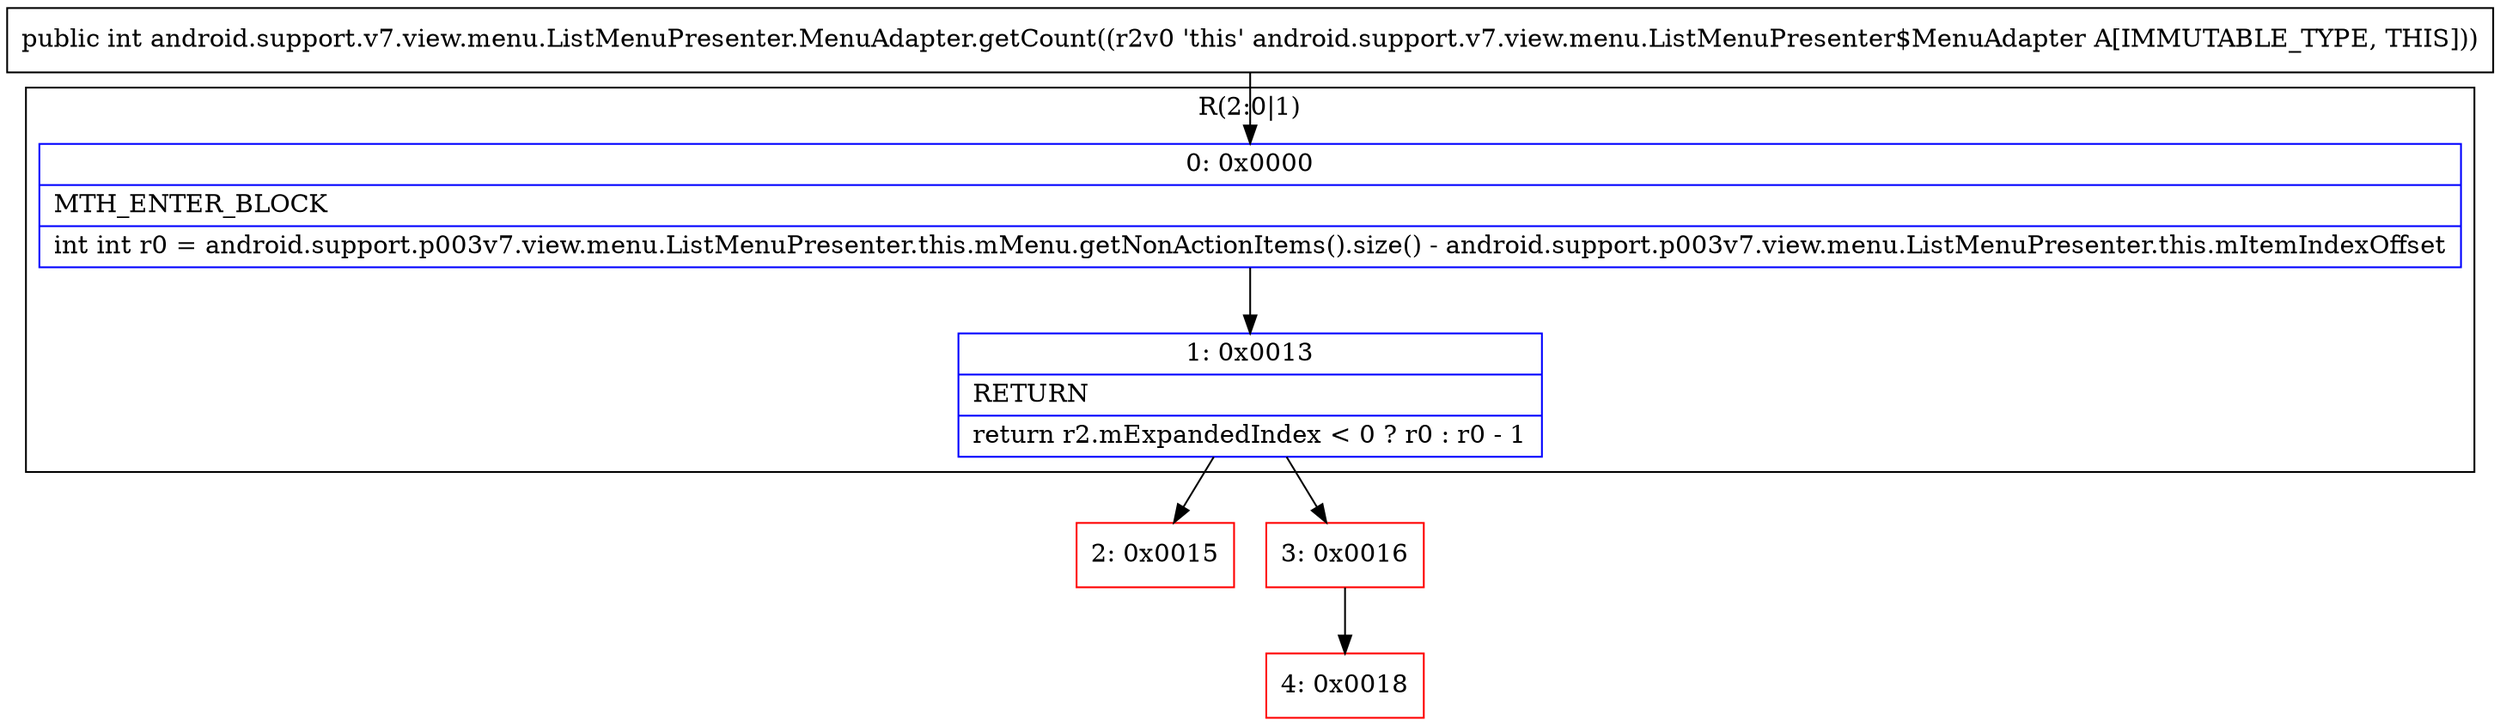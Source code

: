 digraph "CFG forandroid.support.v7.view.menu.ListMenuPresenter.MenuAdapter.getCount()I" {
subgraph cluster_Region_1431632124 {
label = "R(2:0|1)";
node [shape=record,color=blue];
Node_0 [shape=record,label="{0\:\ 0x0000|MTH_ENTER_BLOCK\l|int int r0 = android.support.p003v7.view.menu.ListMenuPresenter.this.mMenu.getNonActionItems().size() \- android.support.p003v7.view.menu.ListMenuPresenter.this.mItemIndexOffset\l}"];
Node_1 [shape=record,label="{1\:\ 0x0013|RETURN\l|return r2.mExpandedIndex \< 0 ? r0 : r0 \- 1\l}"];
}
Node_2 [shape=record,color=red,label="{2\:\ 0x0015}"];
Node_3 [shape=record,color=red,label="{3\:\ 0x0016}"];
Node_4 [shape=record,color=red,label="{4\:\ 0x0018}"];
MethodNode[shape=record,label="{public int android.support.v7.view.menu.ListMenuPresenter.MenuAdapter.getCount((r2v0 'this' android.support.v7.view.menu.ListMenuPresenter$MenuAdapter A[IMMUTABLE_TYPE, THIS])) }"];
MethodNode -> Node_0;
Node_0 -> Node_1;
Node_1 -> Node_2;
Node_1 -> Node_3;
Node_3 -> Node_4;
}

